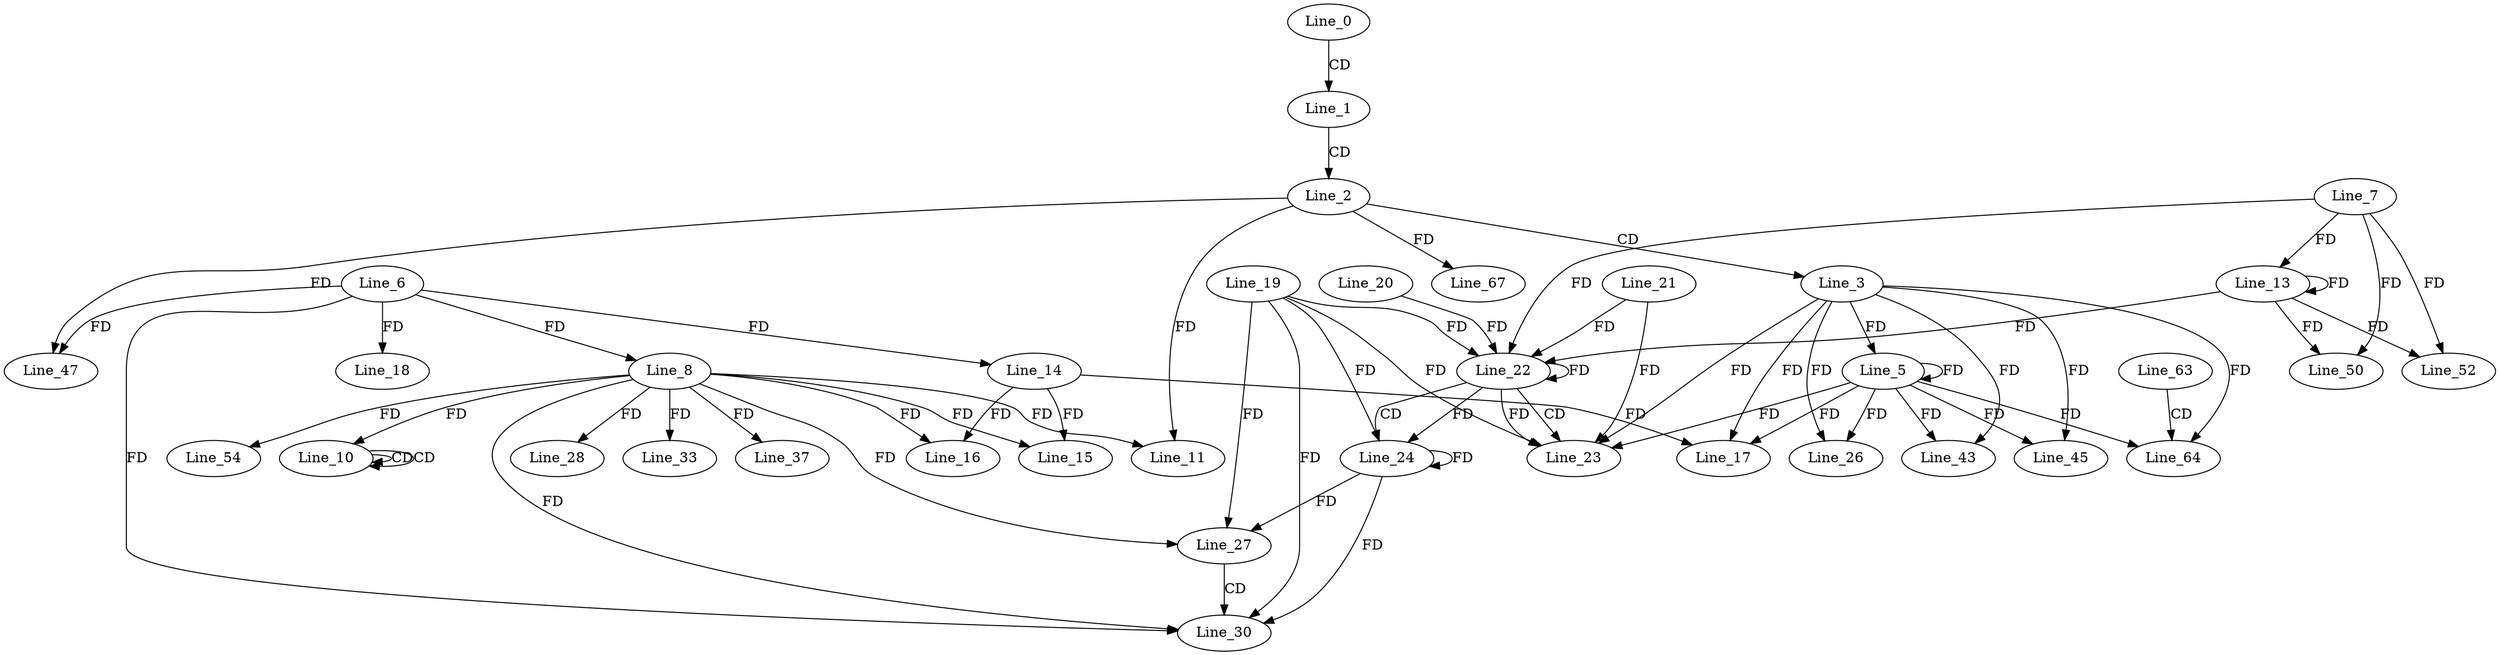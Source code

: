 digraph G {
  Line_0;
  Line_1;
  Line_2;
  Line_3;
  Line_5;
  Line_6;
  Line_8;
  Line_10;
  Line_10;
  Line_10;
  Line_8;
  Line_11;
  Line_11;
  Line_7;
  Line_13;
  Line_14;
  Line_14;
  Line_15;
  Line_15;
  Line_16;
  Line_16;
  Line_17;
  Line_18;
  Line_22;
  Line_19;
  Line_22;
  Line_21;
  Line_20;
  Line_22;
  Line_23;
  Line_24;
  Line_26;
  Line_27;
  Line_27;
  Line_28;
  Line_28;
  Line_30;
  Line_30;
  Line_30;
  Line_33;
  Line_37;
  Line_43;
  Line_45;
  Line_47;
  Line_47;
  Line_50;
  Line_52;
  Line_54;
  Line_63;
  Line_64;
  Line_67;
  Line_0 -> Line_1 [ label="CD" ];
  Line_1 -> Line_2 [ label="CD" ];
  Line_2 -> Line_3 [ label="CD" ];
  Line_3 -> Line_5 [ label="FD" ];
  Line_5 -> Line_5 [ label="FD" ];
  Line_6 -> Line_8 [ label="FD" ];
  Line_10 -> Line_10 [ label="CD" ];
  Line_10 -> Line_10 [ label="CD" ];
  Line_8 -> Line_10 [ label="FD" ];
  Line_8 -> Line_11 [ label="FD" ];
  Line_2 -> Line_11 [ label="FD" ];
  Line_7 -> Line_13 [ label="FD" ];
  Line_13 -> Line_13 [ label="FD" ];
  Line_6 -> Line_14 [ label="FD" ];
  Line_14 -> Line_15 [ label="FD" ];
  Line_8 -> Line_15 [ label="FD" ];
  Line_14 -> Line_16 [ label="FD" ];
  Line_8 -> Line_16 [ label="FD" ];
  Line_3 -> Line_17 [ label="FD" ];
  Line_5 -> Line_17 [ label="FD" ];
  Line_14 -> Line_17 [ label="FD" ];
  Line_6 -> Line_18 [ label="FD" ];
  Line_22 -> Line_22 [ label="FD" ];
  Line_19 -> Line_22 [ label="FD" ];
  Line_7 -> Line_22 [ label="FD" ];
  Line_13 -> Line_22 [ label="FD" ];
  Line_21 -> Line_22 [ label="FD" ];
  Line_20 -> Line_22 [ label="FD" ];
  Line_22 -> Line_23 [ label="CD" ];
  Line_3 -> Line_23 [ label="FD" ];
  Line_5 -> Line_23 [ label="FD" ];
  Line_21 -> Line_23 [ label="FD" ];
  Line_22 -> Line_23 [ label="FD" ];
  Line_19 -> Line_23 [ label="FD" ];
  Line_22 -> Line_24 [ label="CD" ];
  Line_24 -> Line_24 [ label="FD" ];
  Line_19 -> Line_24 [ label="FD" ];
  Line_22 -> Line_24 [ label="FD" ];
  Line_3 -> Line_26 [ label="FD" ];
  Line_5 -> Line_26 [ label="FD" ];
  Line_24 -> Line_27 [ label="FD" ];
  Line_19 -> Line_27 [ label="FD" ];
  Line_8 -> Line_27 [ label="FD" ];
  Line_8 -> Line_28 [ label="FD" ];
  Line_27 -> Line_30 [ label="CD" ];
  Line_24 -> Line_30 [ label="FD" ];
  Line_19 -> Line_30 [ label="FD" ];
  Line_8 -> Line_30 [ label="FD" ];
  Line_6 -> Line_30 [ label="FD" ];
  Line_8 -> Line_33 [ label="FD" ];
  Line_8 -> Line_37 [ label="FD" ];
  Line_3 -> Line_43 [ label="FD" ];
  Line_5 -> Line_43 [ label="FD" ];
  Line_3 -> Line_45 [ label="FD" ];
  Line_5 -> Line_45 [ label="FD" ];
  Line_6 -> Line_47 [ label="FD" ];
  Line_2 -> Line_47 [ label="FD" ];
  Line_7 -> Line_50 [ label="FD" ];
  Line_13 -> Line_50 [ label="FD" ];
  Line_7 -> Line_52 [ label="FD" ];
  Line_13 -> Line_52 [ label="FD" ];
  Line_8 -> Line_54 [ label="FD" ];
  Line_63 -> Line_64 [ label="CD" ];
  Line_3 -> Line_64 [ label="FD" ];
  Line_5 -> Line_64 [ label="FD" ];
  Line_2 -> Line_67 [ label="FD" ];
}
